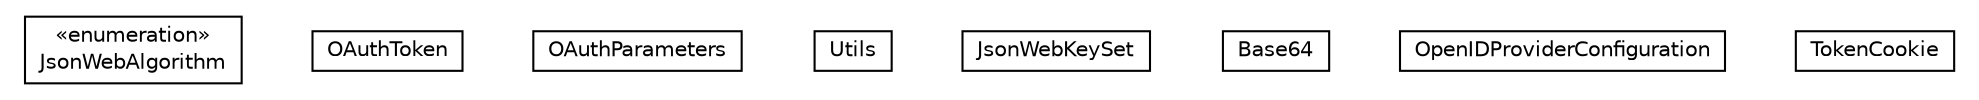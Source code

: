 #!/usr/local/bin/dot
#
# Class diagram 
# Generated by UMLGraph version R5_6-24-gf6e263 (http://www.umlgraph.org/)
#

digraph G {
	edge [fontname="Helvetica",fontsize=10,labelfontname="Helvetica",labelfontsize=10];
	node [fontname="Helvetica",fontsize=10,shape=plaintext];
	nodesep=0.25;
	ranksep=0.5;
	// net.trajano.auth.internal.JsonWebAlgorithm
	c43 [label=<<table title="net.trajano.auth.internal.JsonWebAlgorithm" border="0" cellborder="1" cellspacing="0" cellpadding="2" port="p" href="./JsonWebAlgorithm.html">
		<tr><td><table border="0" cellspacing="0" cellpadding="1">
<tr><td align="center" balign="center"> &#171;enumeration&#187; </td></tr>
<tr><td align="center" balign="center"> JsonWebAlgorithm </td></tr>
		</table></td></tr>
		</table>>, URL="./JsonWebAlgorithm.html", fontname="Helvetica", fontcolor="black", fontsize=10.0];
	// net.trajano.auth.internal.OAuthToken
	c44 [label=<<table title="net.trajano.auth.internal.OAuthToken" border="0" cellborder="1" cellspacing="0" cellpadding="2" port="p" href="./OAuthToken.html">
		<tr><td><table border="0" cellspacing="0" cellpadding="1">
<tr><td align="center" balign="center"> OAuthToken </td></tr>
		</table></td></tr>
		</table>>, URL="./OAuthToken.html", fontname="Helvetica", fontcolor="black", fontsize=10.0];
	// net.trajano.auth.internal.OAuthParameters
	c45 [label=<<table title="net.trajano.auth.internal.OAuthParameters" border="0" cellborder="1" cellspacing="0" cellpadding="2" port="p" href="./OAuthParameters.html">
		<tr><td><table border="0" cellspacing="0" cellpadding="1">
<tr><td align="center" balign="center"> OAuthParameters </td></tr>
		</table></td></tr>
		</table>>, URL="./OAuthParameters.html", fontname="Helvetica", fontcolor="black", fontsize=10.0];
	// net.trajano.auth.internal.Utils
	c46 [label=<<table title="net.trajano.auth.internal.Utils" border="0" cellborder="1" cellspacing="0" cellpadding="2" port="p" href="./Utils.html">
		<tr><td><table border="0" cellspacing="0" cellpadding="1">
<tr><td align="center" balign="center"> Utils </td></tr>
		</table></td></tr>
		</table>>, URL="./Utils.html", fontname="Helvetica", fontcolor="black", fontsize=10.0];
	// net.trajano.auth.internal.JsonWebKeySet
	c47 [label=<<table title="net.trajano.auth.internal.JsonWebKeySet" border="0" cellborder="1" cellspacing="0" cellpadding="2" port="p" href="./JsonWebKeySet.html">
		<tr><td><table border="0" cellspacing="0" cellpadding="1">
<tr><td align="center" balign="center"> JsonWebKeySet </td></tr>
		</table></td></tr>
		</table>>, URL="./JsonWebKeySet.html", fontname="Helvetica", fontcolor="black", fontsize=10.0];
	// net.trajano.auth.internal.Base64
	c48 [label=<<table title="net.trajano.auth.internal.Base64" border="0" cellborder="1" cellspacing="0" cellpadding="2" port="p" href="./Base64.html">
		<tr><td><table border="0" cellspacing="0" cellpadding="1">
<tr><td align="center" balign="center"> Base64 </td></tr>
		</table></td></tr>
		</table>>, URL="./Base64.html", fontname="Helvetica", fontcolor="black", fontsize=10.0];
	// net.trajano.auth.internal.OpenIDProviderConfiguration
	c49 [label=<<table title="net.trajano.auth.internal.OpenIDProviderConfiguration" border="0" cellborder="1" cellspacing="0" cellpadding="2" port="p" href="./OpenIDProviderConfiguration.html">
		<tr><td><table border="0" cellspacing="0" cellpadding="1">
<tr><td align="center" balign="center"> OpenIDProviderConfiguration </td></tr>
		</table></td></tr>
		</table>>, URL="./OpenIDProviderConfiguration.html", fontname="Helvetica", fontcolor="black", fontsize=10.0];
	// net.trajano.auth.internal.TokenCookie
	c50 [label=<<table title="net.trajano.auth.internal.TokenCookie" border="0" cellborder="1" cellspacing="0" cellpadding="2" port="p" href="./TokenCookie.html">
		<tr><td><table border="0" cellspacing="0" cellpadding="1">
<tr><td align="center" balign="center"> TokenCookie </td></tr>
		</table></td></tr>
		</table>>, URL="./TokenCookie.html", fontname="Helvetica", fontcolor="black", fontsize=10.0];
}

